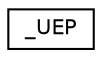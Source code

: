 digraph "Graphical Class Hierarchy"
{
  edge [fontname="Helvetica",fontsize="10",labelfontname="Helvetica",labelfontsize="10"];
  node [fontname="Helvetica",fontsize="10",shape=record];
  rankdir="LR";
  Node1 [label="_UEP",height=0.2,width=0.4,color="black", fillcolor="white", style="filled",URL="$union___u_e_p.html"];
}
